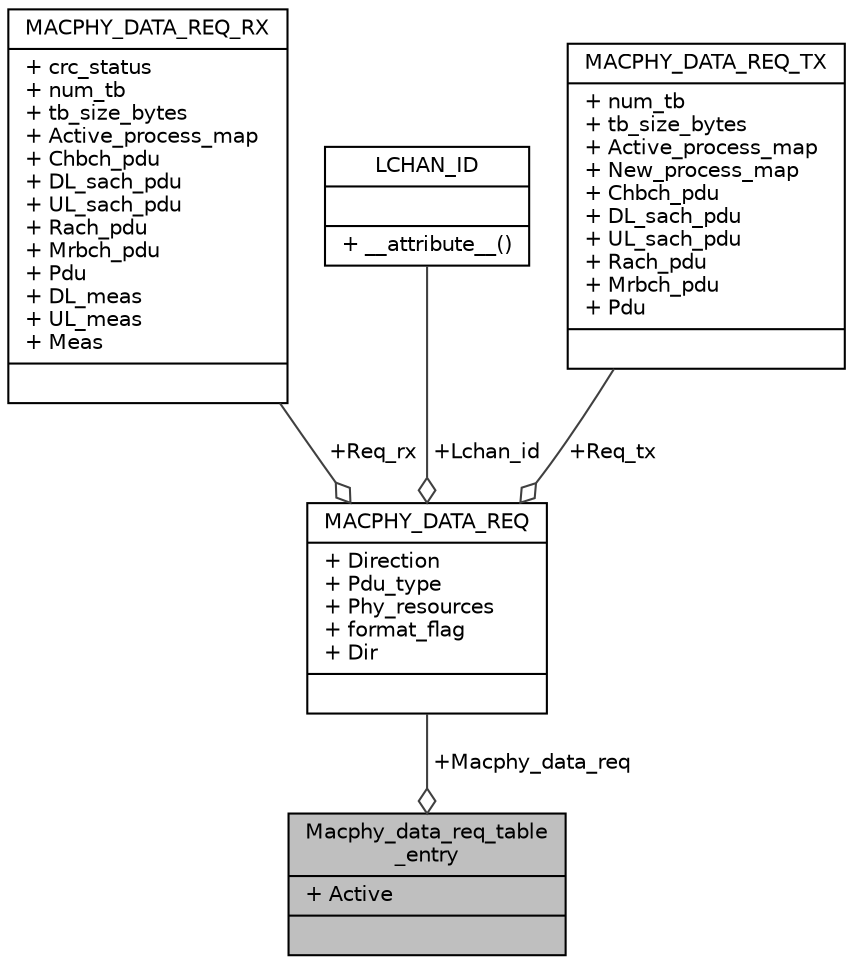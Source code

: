 digraph "Macphy_data_req_table_entry"
{
 // LATEX_PDF_SIZE
  edge [fontname="Helvetica",fontsize="10",labelfontname="Helvetica",labelfontsize="10"];
  node [fontname="Helvetica",fontsize="10",shape=record];
  Node1 [label="{Macphy_data_req_table\l_entry\n|+ Active\l|}",height=0.2,width=0.4,color="black", fillcolor="grey75", style="filled", fontcolor="black",tooltip=" "];
  Node2 -> Node1 [color="grey25",fontsize="10",style="solid",label=" +Macphy_data_req" ,arrowhead="odiamond",fontname="Helvetica"];
  Node2 [label="{MACPHY_DATA_REQ\n|+ Direction\l+ Pdu_type\l+ Phy_resources\l+ format_flag\l+ Dir\l|}",height=0.2,width=0.4,color="black", fillcolor="white", style="filled",URL="$structMACPHY__DATA__REQ.html",tooltip="MACPHY-DATA-REQ primitive is used to transfer a new PDU to PHY corresponding to a particular transpor..."];
  Node3 -> Node2 [color="grey25",fontsize="10",style="solid",label=" +Req_rx" ,arrowhead="odiamond",fontname="Helvetica"];
  Node3 [label="{MACPHY_DATA_REQ_RX\n|+ crc_status\l+ num_tb\l+ tb_size_bytes\l+ Active_process_map\l+ Chbch_pdu\l+ DL_sach_pdu\l+ UL_sach_pdu\l+ Rach_pdu\l+ Mrbch_pdu\l+ Pdu\l+ DL_meas\l+ UL_meas\l+ Meas\l|}",height=0.2,width=0.4,color="black", fillcolor="white", style="filled",URL="$structMACPHY__DATA__REQ__RX.html",tooltip="MACPHY-DATA-REQ_RX structure is used to request transfer a new PDU from PHY corresponding to a partic..."];
  Node4 -> Node2 [color="grey25",fontsize="10",style="solid",label=" +Lchan_id" ,arrowhead="odiamond",fontname="Helvetica"];
  Node4 [label="{LCHAN_ID\n||+ __attribute__()\l}",height=0.2,width=0.4,color="black", fillcolor="white", style="filled",URL="$structLCHAN__ID.html",tooltip="Logical Channel ID structure."];
  Node5 -> Node2 [color="grey25",fontsize="10",style="solid",label=" +Req_tx" ,arrowhead="odiamond",fontname="Helvetica"];
  Node5 [label="{MACPHY_DATA_REQ_TX\n|+ num_tb\l+ tb_size_bytes\l+ Active_process_map\l+ New_process_map\l+ Chbch_pdu\l+ DL_sach_pdu\l+ UL_sach_pdu\l+ Rach_pdu\l+ Mrbch_pdu\l+ Pdu\l|}",height=0.2,width=0.4,color="black", fillcolor="white", style="filled",URL="$structMACPHY__DATA__REQ__TX.html",tooltip="MACPHY-DATA-REQ_TX structure is used to transfer a new PDU to PHY corresponding to a particular trans..."];
}
